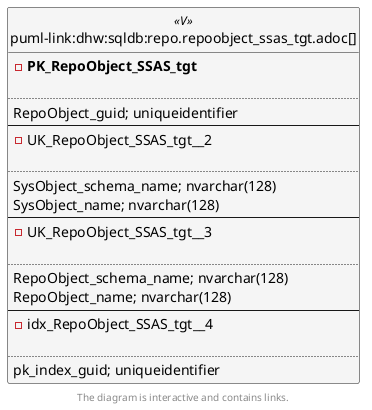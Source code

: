@startuml
left to right direction
'top to bottom direction
hide circle
'avoide "." issues:
set namespaceSeparator none


skinparam class {
  BackgroundColor White
  BackgroundColor<<FN>> Yellow
  BackgroundColor<<FS>> Yellow
  BackgroundColor<<FT>> LightGray
  BackgroundColor<<IF>> Yellow
  BackgroundColor<<IS>> Yellow
  BackgroundColor<<P>> Aqua
  BackgroundColor<<PC>> Aqua
  BackgroundColor<<SN>> Yellow
  BackgroundColor<<SO>> SlateBlue
  BackgroundColor<<TF>> LightGray
  BackgroundColor<<TR>> Tomato
  BackgroundColor<<U>> White
  BackgroundColor<<V>> WhiteSmoke
  BackgroundColor<<X>> Aqua
  BackgroundColor<<external>> AliceBlue
}


entity "puml-link:dhw:sqldb:repo.repoobject_ssas_tgt.adoc[]" as repo.RepoObject_SSAS_tgt << V >> {
- **PK_RepoObject_SSAS_tgt**

..
RepoObject_guid; uniqueidentifier
--
- UK_RepoObject_SSAS_tgt__2

..
SysObject_schema_name; nvarchar(128)
SysObject_name; nvarchar(128)
--
- UK_RepoObject_SSAS_tgt__3

..
RepoObject_schema_name; nvarchar(128)
RepoObject_name; nvarchar(128)
--
- idx_RepoObject_SSAS_tgt__4

..
pk_index_guid; uniqueidentifier
}

footer The diagram is interactive and contains links.
@enduml

